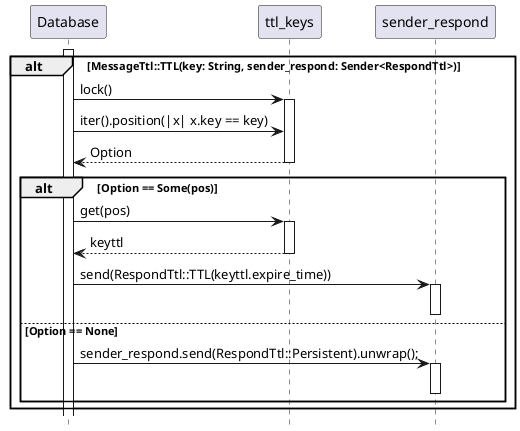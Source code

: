 @startuml ttl case
hide footbox

activate Database
alt MessageTtl::TTL(key: String, sender_respond: Sender<RespondTtl>)
    Database -> ttl_keys++: lock()
    Database -> ttl_keys: iter().position(|x| x.key == key)
    return Option

    alt Option == Some(pos)
        Database -> ttl_keys ++: get(pos)
        return keyttl
        Database -> sender_respond ++: send(RespondTtl::TTL(keyttl.expire_time))
        deactivate sender_respond
    else Option == None
        Database -> sender_respond ++: sender_respond.send(RespondTtl::Persistent).unwrap();
        deactivate sender_respond
    end
end
@enduml